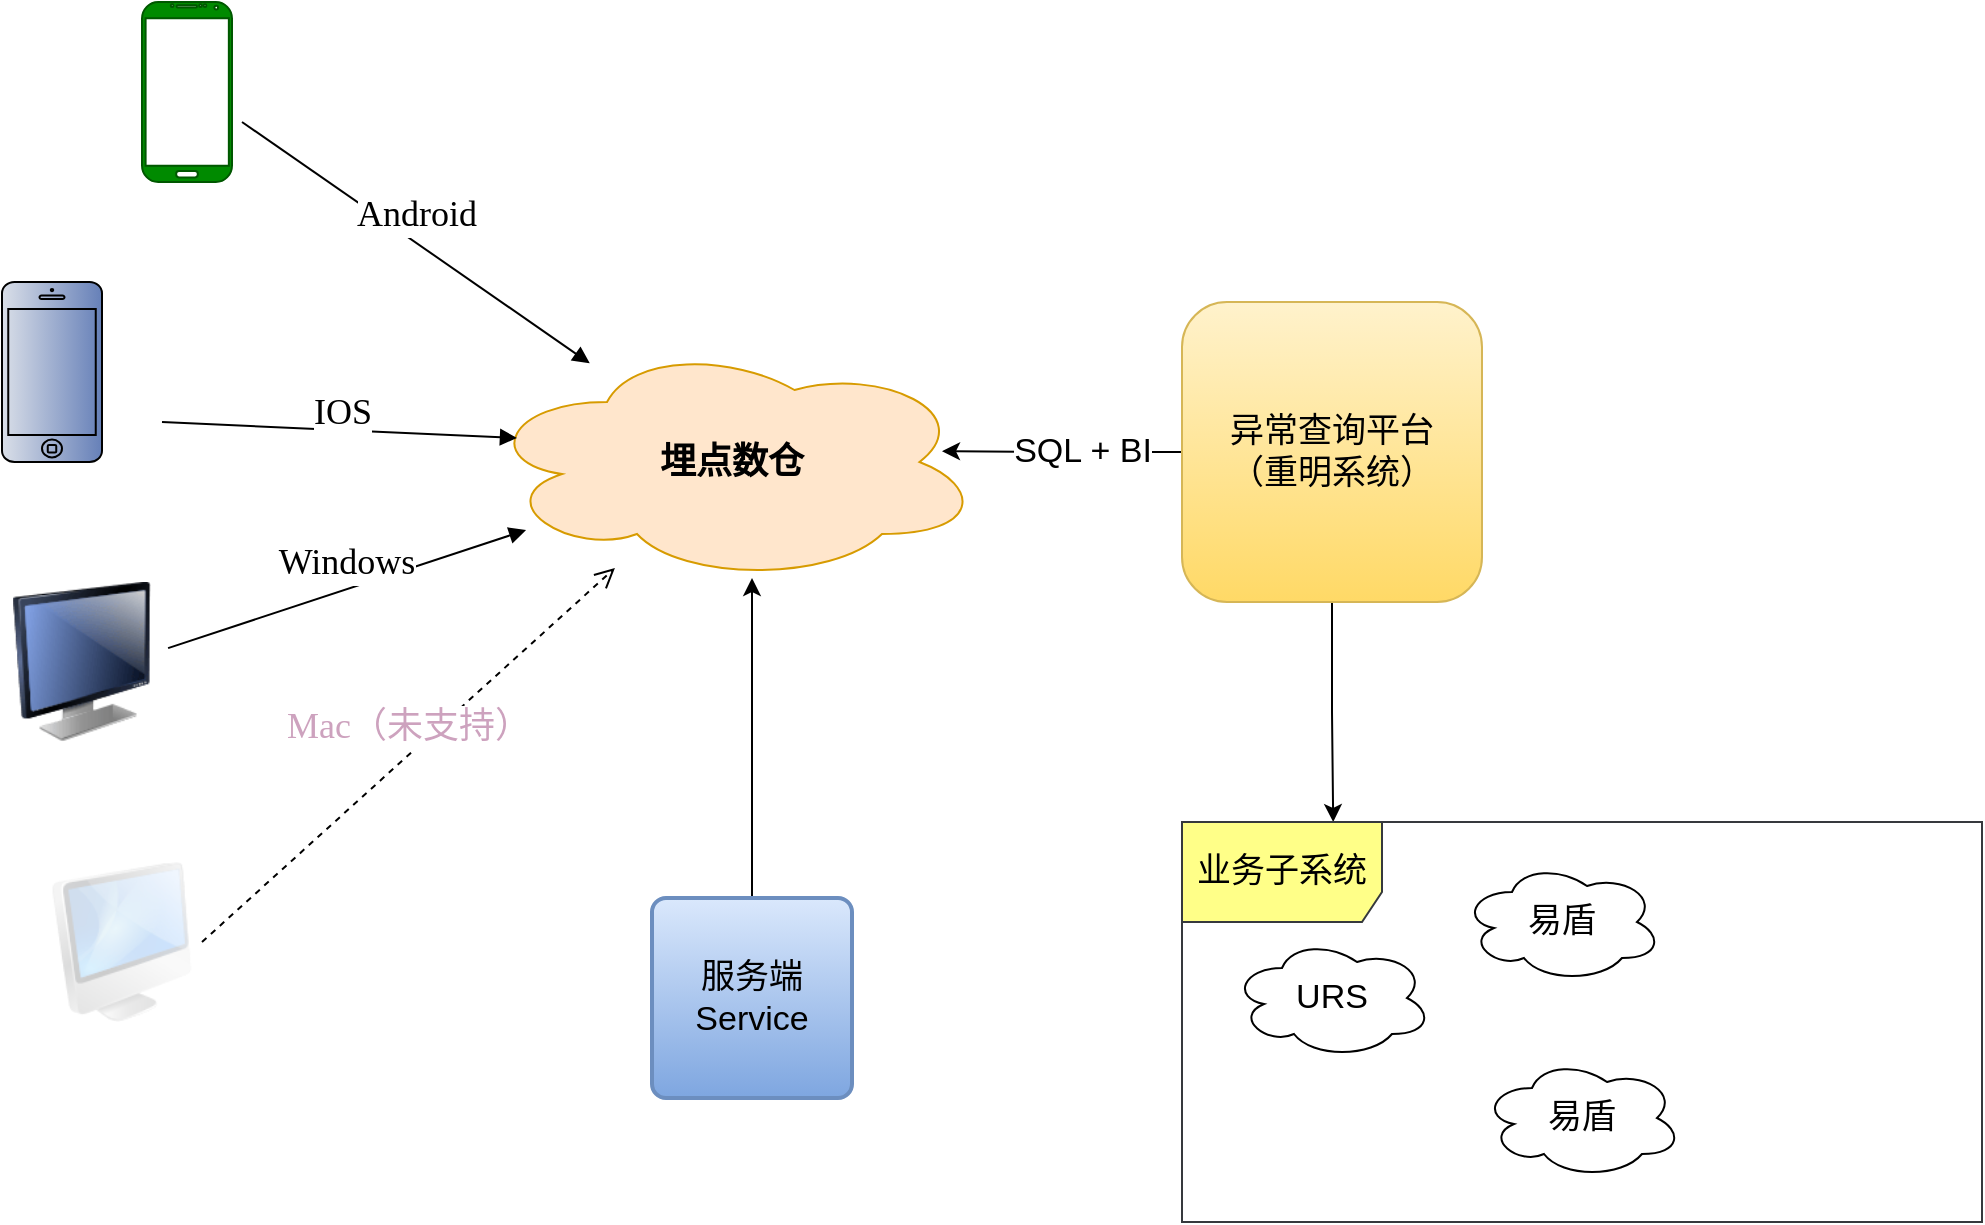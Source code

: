 <mxfile version="20.8.13" type="github">
  <diagram name="Page-1" id="74e2e168-ea6b-b213-b513-2b3c1d86103e">
    <mxGraphModel dx="1460" dy="881" grid="1" gridSize="10" guides="1" tooltips="1" connect="1" arrows="1" fold="1" page="1" pageScale="1" pageWidth="1100" pageHeight="850" background="none" math="0" shadow="0">
      <root>
        <mxCell id="0" />
        <mxCell id="1" parent="0" />
        <mxCell id="6bPCbO9TS993li9CQj1C-1" value="埋点数仓" style="ellipse;shape=cloud;whiteSpace=wrap;html=1;fillColor=#ffe6cc;strokeColor=#d79b00;fontStyle=1;fontSize=18;fontFamily=Tahoma;" parent="1" vertex="1">
          <mxGeometry x="340" y="220" width="250" height="120" as="geometry" />
        </mxCell>
        <mxCell id="6bPCbO9TS993li9CQj1C-6" value="" style="image;html=1;image=img/lib/clip_art/computers/iMac_128x128.png;fillStyle=solid;fontFamily=Tahoma;fontSize=18;fillColor=#D5E8D4;opacity=20;" parent="1" vertex="1">
          <mxGeometry x="120" y="480" width="80" height="80" as="geometry" />
        </mxCell>
        <mxCell id="6bPCbO9TS993li9CQj1C-12" value="Android" style="html=1;verticalAlign=bottom;endArrow=block;rounded=0;fontFamily=Tahoma;fontSize=18;exitX=1;exitY=0.5;exitDx=0;exitDy=0;" parent="1" target="6bPCbO9TS993li9CQj1C-1" edge="1">
          <mxGeometry width="80" relative="1" as="geometry">
            <mxPoint x="220" y="110" as="sourcePoint" />
            <mxPoint x="320" y="170" as="targetPoint" />
          </mxGeometry>
        </mxCell>
        <mxCell id="6bPCbO9TS993li9CQj1C-13" value="IOS" style="html=1;verticalAlign=bottom;endArrow=block;rounded=0;fontFamily=Tahoma;fontSize=18;exitX=1;exitY=0.5;exitDx=0;exitDy=0;entryX=0.07;entryY=0.4;entryDx=0;entryDy=0;entryPerimeter=0;" parent="1" target="6bPCbO9TS993li9CQj1C-1" edge="1">
          <mxGeometry x="0.021" y="-5" width="80" relative="1" as="geometry">
            <mxPoint x="180" y="260" as="sourcePoint" />
            <mxPoint x="340" y="270" as="targetPoint" />
            <mxPoint as="offset" />
          </mxGeometry>
        </mxCell>
        <mxCell id="6bPCbO9TS993li9CQj1C-14" value="" style="verticalLabelPosition=bottom;verticalAlign=top;html=1;shadow=0;dashed=0;strokeWidth=1;shape=mxgraph.android.phone2;strokeColor=#005700;fillStyle=solid;fontFamily=Tahoma;fontSize=18;fillColor=#008a00;fontColor=#ffffff;" parent="1" vertex="1">
          <mxGeometry x="170" y="50" width="45" height="90" as="geometry" />
        </mxCell>
        <mxCell id="6bPCbO9TS993li9CQj1C-15" value="" style="html=1;verticalLabelPosition=bottom;labelBackgroundColor=#ffffff;verticalAlign=top;shadow=0;dashed=0;strokeWidth=1;shape=mxgraph.ios7.misc.iphone;strokeColor=#000000;fillStyle=solid;fontFamily=Tahoma;fontSize=18;fillColor=#6680b8;fontColor=#ffffff;gradientColor=#DADFE8;gradientDirection=west;" parent="1" vertex="1">
          <mxGeometry x="100" y="190" width="50" height="90" as="geometry" />
        </mxCell>
        <mxCell id="6bPCbO9TS993li9CQj1C-16" value="" style="image;html=1;image=img/lib/clip_art/computers/Monitor_128x128.png;fillStyle=solid;fontFamily=Tahoma;fontSize=18;fillColor=#D5E8D4;" parent="1" vertex="1">
          <mxGeometry x="100" y="340" width="80" height="80" as="geometry" />
        </mxCell>
        <mxCell id="6bPCbO9TS993li9CQj1C-17" value="Windows" style="html=1;verticalAlign=bottom;endArrow=block;rounded=0;fontFamily=Tahoma;fontSize=18;exitX=1.038;exitY=0.413;exitDx=0;exitDy=0;exitPerimeter=0;" parent="1" source="6bPCbO9TS993li9CQj1C-16" target="6bPCbO9TS993li9CQj1C-1" edge="1">
          <mxGeometry width="80" relative="1" as="geometry">
            <mxPoint x="200" y="360" as="sourcePoint" />
            <mxPoint x="280" y="360" as="targetPoint" />
          </mxGeometry>
        </mxCell>
        <mxCell id="6bPCbO9TS993li9CQj1C-18" value="&lt;font color=&quot;#cda2be&quot;&gt;Mac（未支持）&lt;/font&gt;" style="html=1;verticalAlign=bottom;endArrow=open;dashed=1;endSize=8;rounded=0;fontFamily=Tahoma;fontSize=18;exitX=1;exitY=0.5;exitDx=0;exitDy=0;" parent="1" source="6bPCbO9TS993li9CQj1C-6" target="6bPCbO9TS993li9CQj1C-1" edge="1">
          <mxGeometry relative="1" as="geometry">
            <mxPoint x="370" y="540" as="sourcePoint" />
            <mxPoint x="450" y="260" as="targetPoint" />
          </mxGeometry>
        </mxCell>
        <mxCell id="2mw2rvQoLvaJuhNXDKAa-8" style="edgeStyle=orthogonalEdgeStyle;rounded=0;orthogonalLoop=1;jettySize=auto;html=1;exitX=0.5;exitY=1;exitDx=0;exitDy=0;entryX=0.189;entryY=0;entryDx=0;entryDy=0;entryPerimeter=0;fontSize=17;fontColor=#000000;" parent="1" source="2mw2rvQoLvaJuhNXDKAa-2" target="2mw2rvQoLvaJuhNXDKAa-6" edge="1">
          <mxGeometry relative="1" as="geometry" />
        </mxCell>
        <mxCell id="2mw2rvQoLvaJuhNXDKAa-10" style="edgeStyle=orthogonalEdgeStyle;rounded=0;orthogonalLoop=1;jettySize=auto;html=1;exitX=0;exitY=0.5;exitDx=0;exitDy=0;fontSize=17;fontColor=#000000;entryX=0.92;entryY=0.455;entryDx=0;entryDy=0;entryPerimeter=0;" parent="1" source="2mw2rvQoLvaJuhNXDKAa-2" target="6bPCbO9TS993li9CQj1C-1" edge="1">
          <mxGeometry relative="1" as="geometry">
            <mxPoint x="610" y="274.556" as="targetPoint" />
          </mxGeometry>
        </mxCell>
        <mxCell id="2mw2rvQoLvaJuhNXDKAa-12" value="SQL + BI" style="edgeLabel;html=1;align=center;verticalAlign=middle;resizable=0;points=[];fontSize=17;fontColor=#000000;" parent="2mw2rvQoLvaJuhNXDKAa-10" vertex="1" connectable="0">
          <mxGeometry x="-0.197" y="2" relative="1" as="geometry">
            <mxPoint x="-2" y="-2" as="offset" />
          </mxGeometry>
        </mxCell>
        <mxCell id="2mw2rvQoLvaJuhNXDKAa-2" value="异常查询平台&lt;br&gt;（重明系统）" style="rounded=1;whiteSpace=wrap;html=1;fontSize=17;fillColor=#fff2cc;strokeColor=#d6b656;gradientColor=#ffd966;" parent="1" vertex="1">
          <mxGeometry x="690" y="200" width="150" height="150" as="geometry" />
        </mxCell>
        <mxCell id="2mw2rvQoLvaJuhNXDKAa-6" value="业务子系统" style="shape=umlFrame;whiteSpace=wrap;html=1;fontSize=17;width=100;height=50;fillColor=#ffff88;strokeColor=#36393d;" parent="1" vertex="1">
          <mxGeometry x="690" y="460" width="400" height="200" as="geometry" />
        </mxCell>
        <mxCell id="2mw2rvQoLvaJuhNXDKAa-17" style="edgeStyle=orthogonalEdgeStyle;rounded=0;orthogonalLoop=1;jettySize=auto;html=1;exitX=0.5;exitY=0;exitDx=0;exitDy=0;fontSize=17;fontColor=#000000;" parent="1" source="2mw2rvQoLvaJuhNXDKAa-15" edge="1">
          <mxGeometry relative="1" as="geometry">
            <mxPoint x="475" y="338" as="targetPoint" />
          </mxGeometry>
        </mxCell>
        <mxCell id="2mw2rvQoLvaJuhNXDKAa-15" value="服务端&lt;br&gt;Service" style="rounded=1;whiteSpace=wrap;html=1;absoluteArcSize=1;arcSize=14;strokeWidth=2;fontSize=17;fillColor=#dae8fc;strokeColor=#6c8ebf;gradientColor=#7ea6e0;glass=0;shadow=0;" parent="1" vertex="1">
          <mxGeometry x="425" y="498" width="100" height="100" as="geometry" />
        </mxCell>
        <mxCell id="2mw2rvQoLvaJuhNXDKAa-19" value="URS" style="ellipse;shape=cloud;whiteSpace=wrap;html=1;align=center;fontSize=17;fontColor=#000000;" parent="1" vertex="1">
          <mxGeometry x="715" y="518" width="100" height="60" as="geometry" />
        </mxCell>
        <mxCell id="2mw2rvQoLvaJuhNXDKAa-20" value="易盾" style="ellipse;shape=cloud;whiteSpace=wrap;html=1;align=center;fontSize=17;fontColor=#000000;" parent="1" vertex="1">
          <mxGeometry x="830" y="480" width="100" height="60" as="geometry" />
        </mxCell>
        <mxCell id="2mw2rvQoLvaJuhNXDKAa-21" value="易盾" style="ellipse;shape=cloud;whiteSpace=wrap;html=1;align=center;fontSize=17;fontColor=#000000;" parent="1" vertex="1">
          <mxGeometry x="840" y="578" width="100" height="60" as="geometry" />
        </mxCell>
      </root>
    </mxGraphModel>
  </diagram>
</mxfile>
